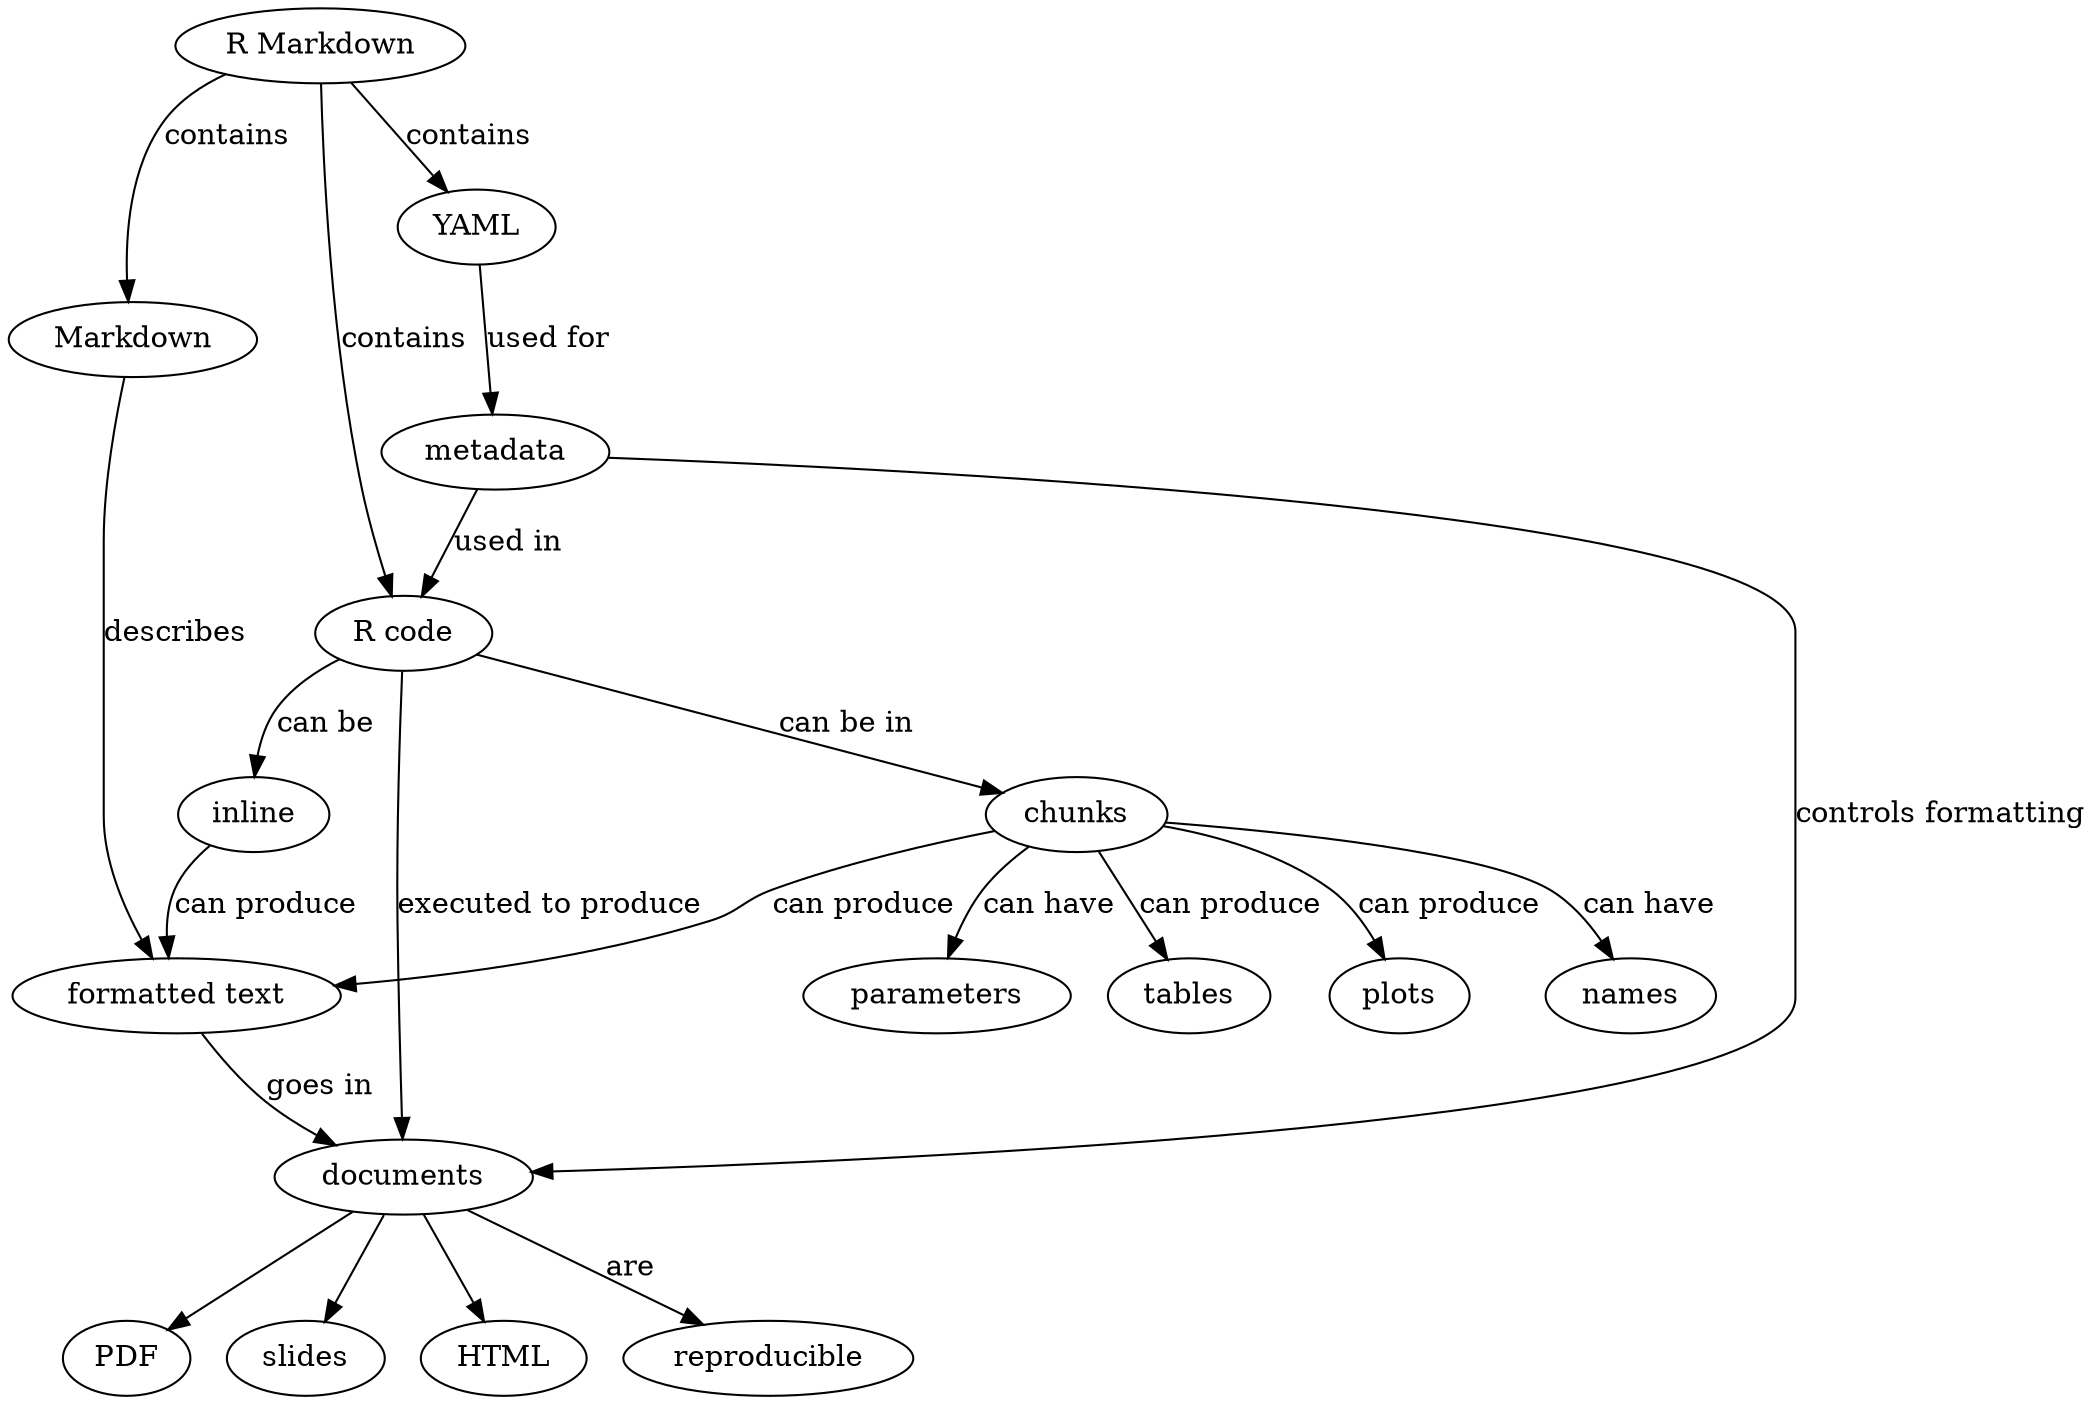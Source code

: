 digraph rmarkdown {
    "R Markdown" -> YAML [label="contains"];
    "R Markdown" -> Markdown [label="contains"];
    "R Markdown" -> "R code" [label="contains"];
    "R code" -> chunks [label="can be in"];
    YAML -> metadata [label="used for"];
    metadata -> documents [label="controls formatting"];
    metadata -> "R code" [label="used in"];
    documents -> PDF;
    documents -> slides;
    documents -> HTML;
    "R code" -> inline [label="can be"];
    "R code" -> documents [label="executed to produce"];
    documents -> reproducible [label="are"];
    Markdown -> "formatted text" [label="describes"];
    "formatted text" -> "documents" [label="goes in"];
    chunks -> names [label="can have"];
    chunks -> parameters [label="can have"];
    inline -> "formatted text" [label="can produce"];
    chunks -> "formatted text" [label="can produce"];
    chunks -> tables [label="can produce"];
    chunks -> plots [label="can produce"];
}
